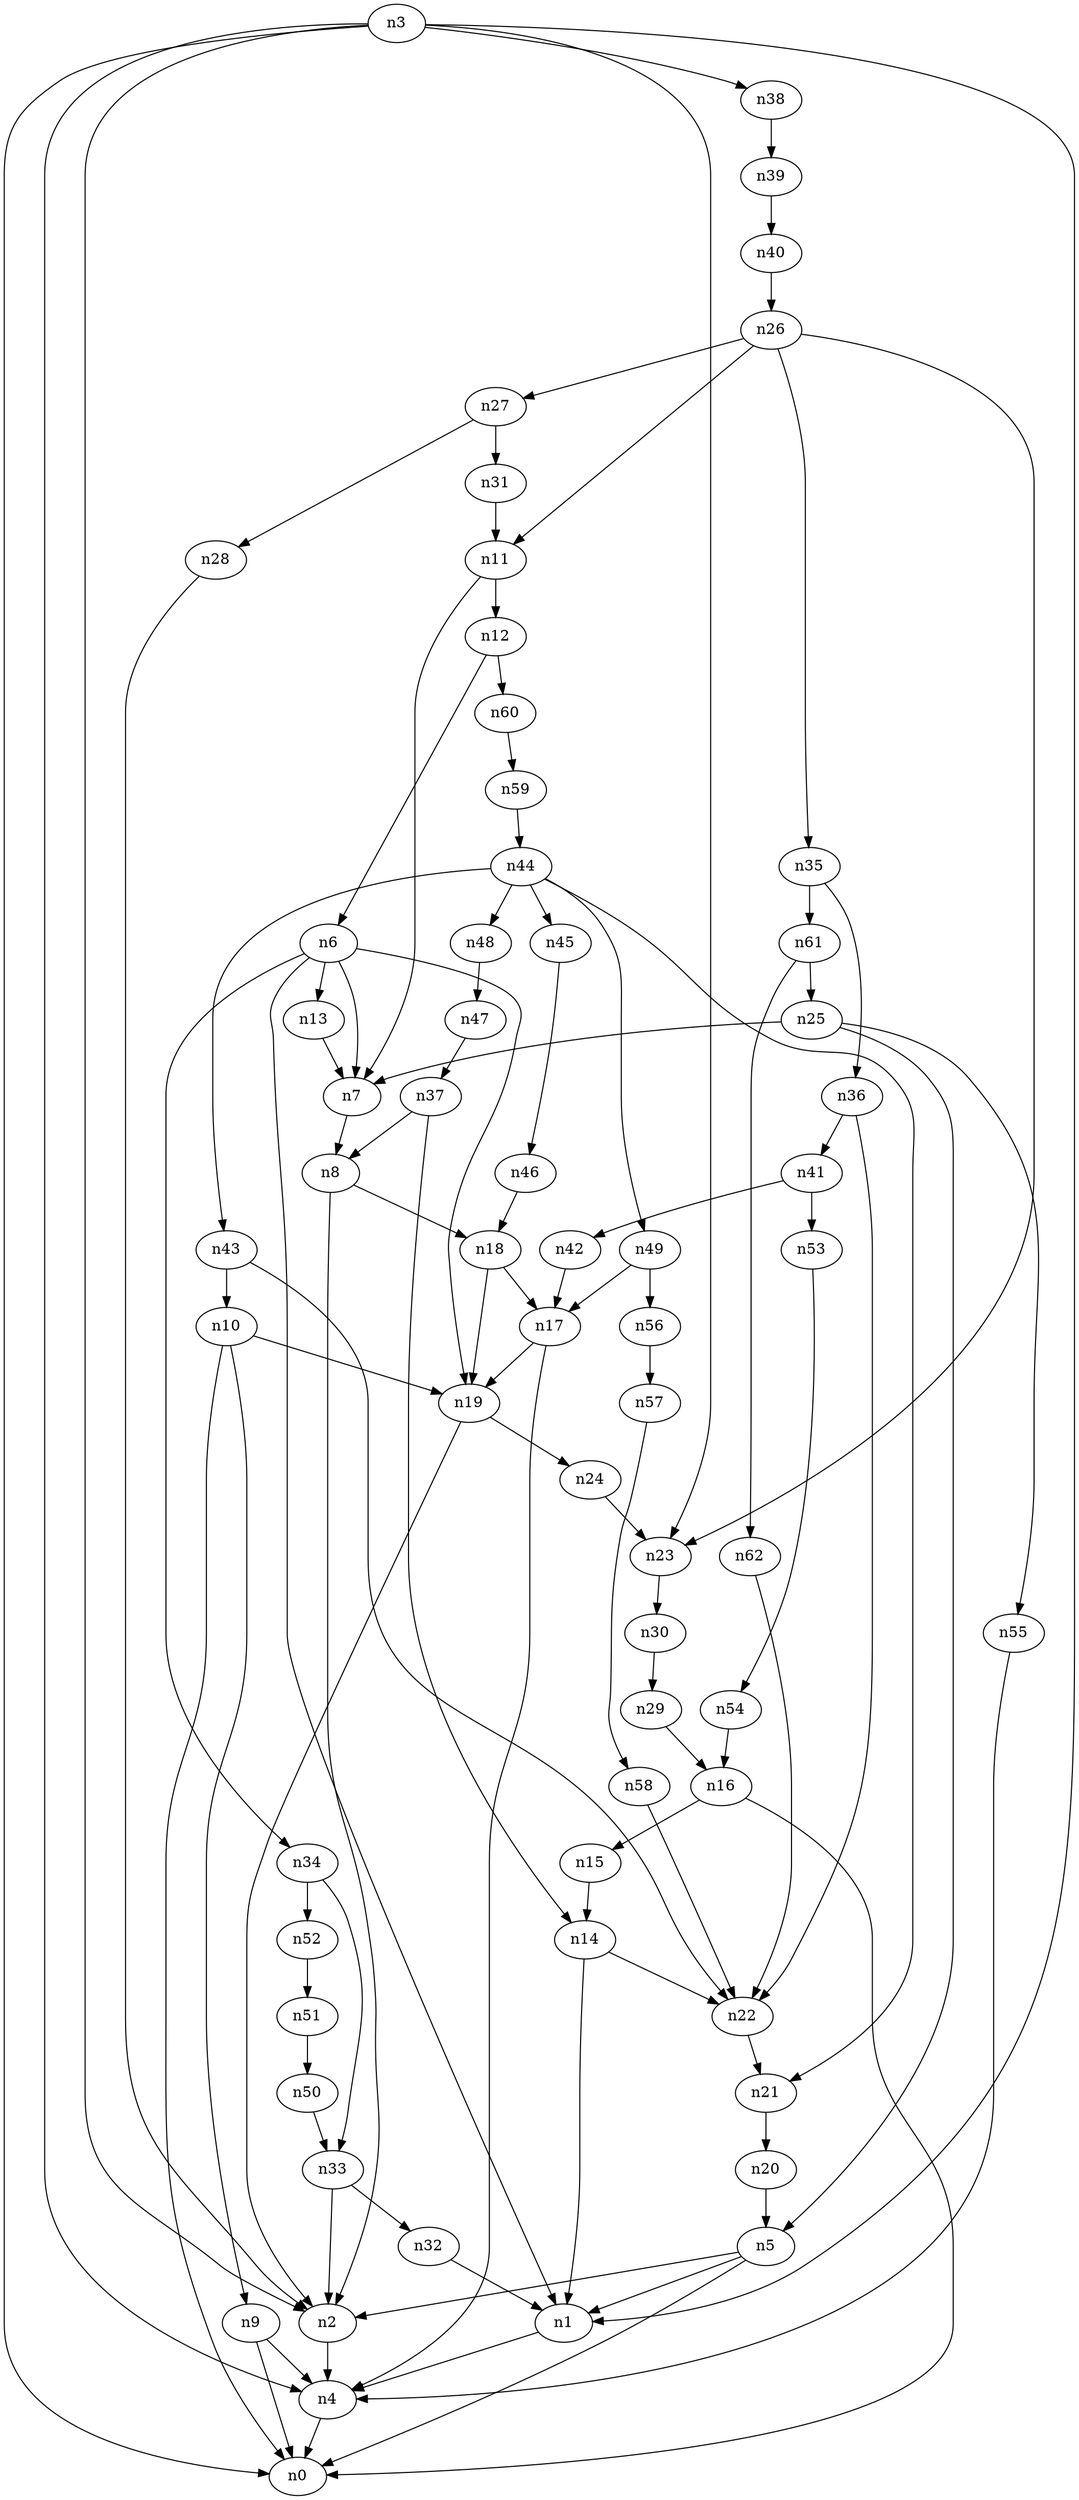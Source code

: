 digraph G {
	n1 -> n4	 [_graphml_id=e4];
	n2 -> n4	 [_graphml_id=e7];
	n3 -> n0	 [_graphml_id=e0];
	n3 -> n1	 [_graphml_id=e3];
	n3 -> n2	 [_graphml_id=e6];
	n3 -> n4	 [_graphml_id=e21];
	n3 -> n23	 [_graphml_id=e36];
	n3 -> n38	 [_graphml_id=e61];
	n4 -> n0	 [_graphml_id=e1];
	n5 -> n0	 [_graphml_id=e2];
	n5 -> n1	 [_graphml_id=e5];
	n5 -> n2	 [_graphml_id=e8];
	n6 -> n1	 [_graphml_id=e9];
	n6 -> n7	 [_graphml_id=e10];
	n6 -> n13	 [_graphml_id=e19];
	n6 -> n19	 [_graphml_id=e31];
	n6 -> n34	 [_graphml_id=e55];
	n7 -> n8	 [_graphml_id=e11];
	n8 -> n2	 [_graphml_id=e12];
	n8 -> n18	 [_graphml_id=e28];
	n9 -> n0	 [_graphml_id=e41];
	n9 -> n4	 [_graphml_id=e13];
	n10 -> n0	 [_graphml_id=e15];
	n10 -> n9	 [_graphml_id=e14];
	n10 -> n19	 [_graphml_id=e30];
	n11 -> n7	 [_graphml_id=e16];
	n11 -> n12	 [_graphml_id=e17];
	n12 -> n6	 [_graphml_id=e18];
	n12 -> n60	 [_graphml_id=e97];
	n13 -> n7	 [_graphml_id=e20];
	n14 -> n1	 [_graphml_id=e22];
	n14 -> n22	 [_graphml_id=e35];
	n15 -> n14	 [_graphml_id=e23];
	n16 -> n0	 [_graphml_id=e25];
	n16 -> n15	 [_graphml_id=e24];
	n17 -> n4	 [_graphml_id=e26];
	n17 -> n19	 [_graphml_id=e29];
	n18 -> n17	 [_graphml_id=e27];
	n18 -> n19	 [_graphml_id=e90];
	n19 -> n2	 [_graphml_id=e70];
	n19 -> n24	 [_graphml_id=e38];
	n20 -> n5	 [_graphml_id=e32];
	n21 -> n20	 [_graphml_id=e33];
	n22 -> n21	 [_graphml_id=e34];
	n23 -> n30	 [_graphml_id=e48];
	n24 -> n23	 [_graphml_id=e37];
	n25 -> n5	 [_graphml_id=e40];
	n25 -> n7	 [_graphml_id=e39];
	n25 -> n55	 [_graphml_id=e89];
	n26 -> n11	 [_graphml_id=e51];
	n26 -> n23	 [_graphml_id=e42];
	n26 -> n27	 [_graphml_id=e43];
	n26 -> n35	 [_graphml_id=e56];
	n27 -> n28	 [_graphml_id=e44];
	n27 -> n31	 [_graphml_id=e50];
	n28 -> n2	 [_graphml_id=e45];
	n29 -> n16	 [_graphml_id=e46];
	n30 -> n29	 [_graphml_id=e47];
	n31 -> n11	 [_graphml_id=e49];
	n32 -> n1	 [_graphml_id=e52];
	n33 -> n2	 [_graphml_id=e80];
	n33 -> n32	 [_graphml_id=e53];
	n34 -> n33	 [_graphml_id=e54];
	n34 -> n52	 [_graphml_id=e84];
	n35 -> n36	 [_graphml_id=e57];
	n35 -> n61	 [_graphml_id=e98];
	n36 -> n22	 [_graphml_id=e58];
	n36 -> n41	 [_graphml_id=e65];
	n37 -> n8	 [_graphml_id=e59];
	n37 -> n14	 [_graphml_id=e60];
	n38 -> n39	 [_graphml_id=e62];
	n39 -> n40	 [_graphml_id=e63];
	n40 -> n26	 [_graphml_id=e64];
	n41 -> n42	 [_graphml_id=e66];
	n41 -> n53	 [_graphml_id=e85];
	n42 -> n17	 [_graphml_id=e67];
	n43 -> n10	 [_graphml_id=e68];
	n43 -> n22	 [_graphml_id=e69];
	n44 -> n21	 [_graphml_id=e71];
	n44 -> n43	 [_graphml_id=e100];
	n44 -> n45	 [_graphml_id=e72];
	n44 -> n48	 [_graphml_id=e77];
	n44 -> n49	 [_graphml_id=e78];
	n45 -> n46	 [_graphml_id=e73];
	n46 -> n18	 [_graphml_id=e74];
	n47 -> n37	 [_graphml_id=e75];
	n48 -> n47	 [_graphml_id=e76];
	n49 -> n17	 [_graphml_id=e79];
	n49 -> n56	 [_graphml_id=e91];
	n50 -> n33	 [_graphml_id=e81];
	n51 -> n50	 [_graphml_id=e82];
	n52 -> n51	 [_graphml_id=e83];
	n53 -> n54	 [_graphml_id=e86];
	n54 -> n16	 [_graphml_id=e87];
	n55 -> n4	 [_graphml_id=e88];
	n56 -> n57	 [_graphml_id=e92];
	n57 -> n58	 [_graphml_id=e93];
	n58 -> n22	 [_graphml_id=e94];
	n59 -> n44	 [_graphml_id=e95];
	n60 -> n59	 [_graphml_id=e96];
	n61 -> n25	 [_graphml_id=e99];
	n61 -> n62	 [_graphml_id=e101];
	n62 -> n22	 [_graphml_id=e102];
}
